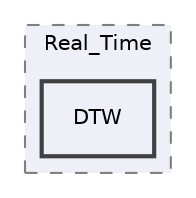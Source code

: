 digraph "/home/bruh/Documents/GitHub/cleaned_and_commented/Real_Time/DTW"
{
 // LATEX_PDF_SIZE
  edge [fontname="Helvetica",fontsize="10",labelfontname="Helvetica",labelfontsize="10"];
  node [fontname="Helvetica",fontsize="10",shape=record];
  compound=true
  subgraph clusterdir_861de89f66ca9f15b5c2ae42c47b4a1e {
    graph [ bgcolor="#edf0f7", pencolor="grey50", style="filled,dashed,", label="Real_Time", fontname="Helvetica", fontsize="10", URL="dir_861de89f66ca9f15b5c2ae42c47b4a1e.html"]
  dir_bb209f71941cd380636bd1446f6a327c [shape=box, label="DTW", style="filled,bold,", fillcolor="#edf0f7", color="grey25", URL="dir_bb209f71941cd380636bd1446f6a327c.html"];
  }
}
